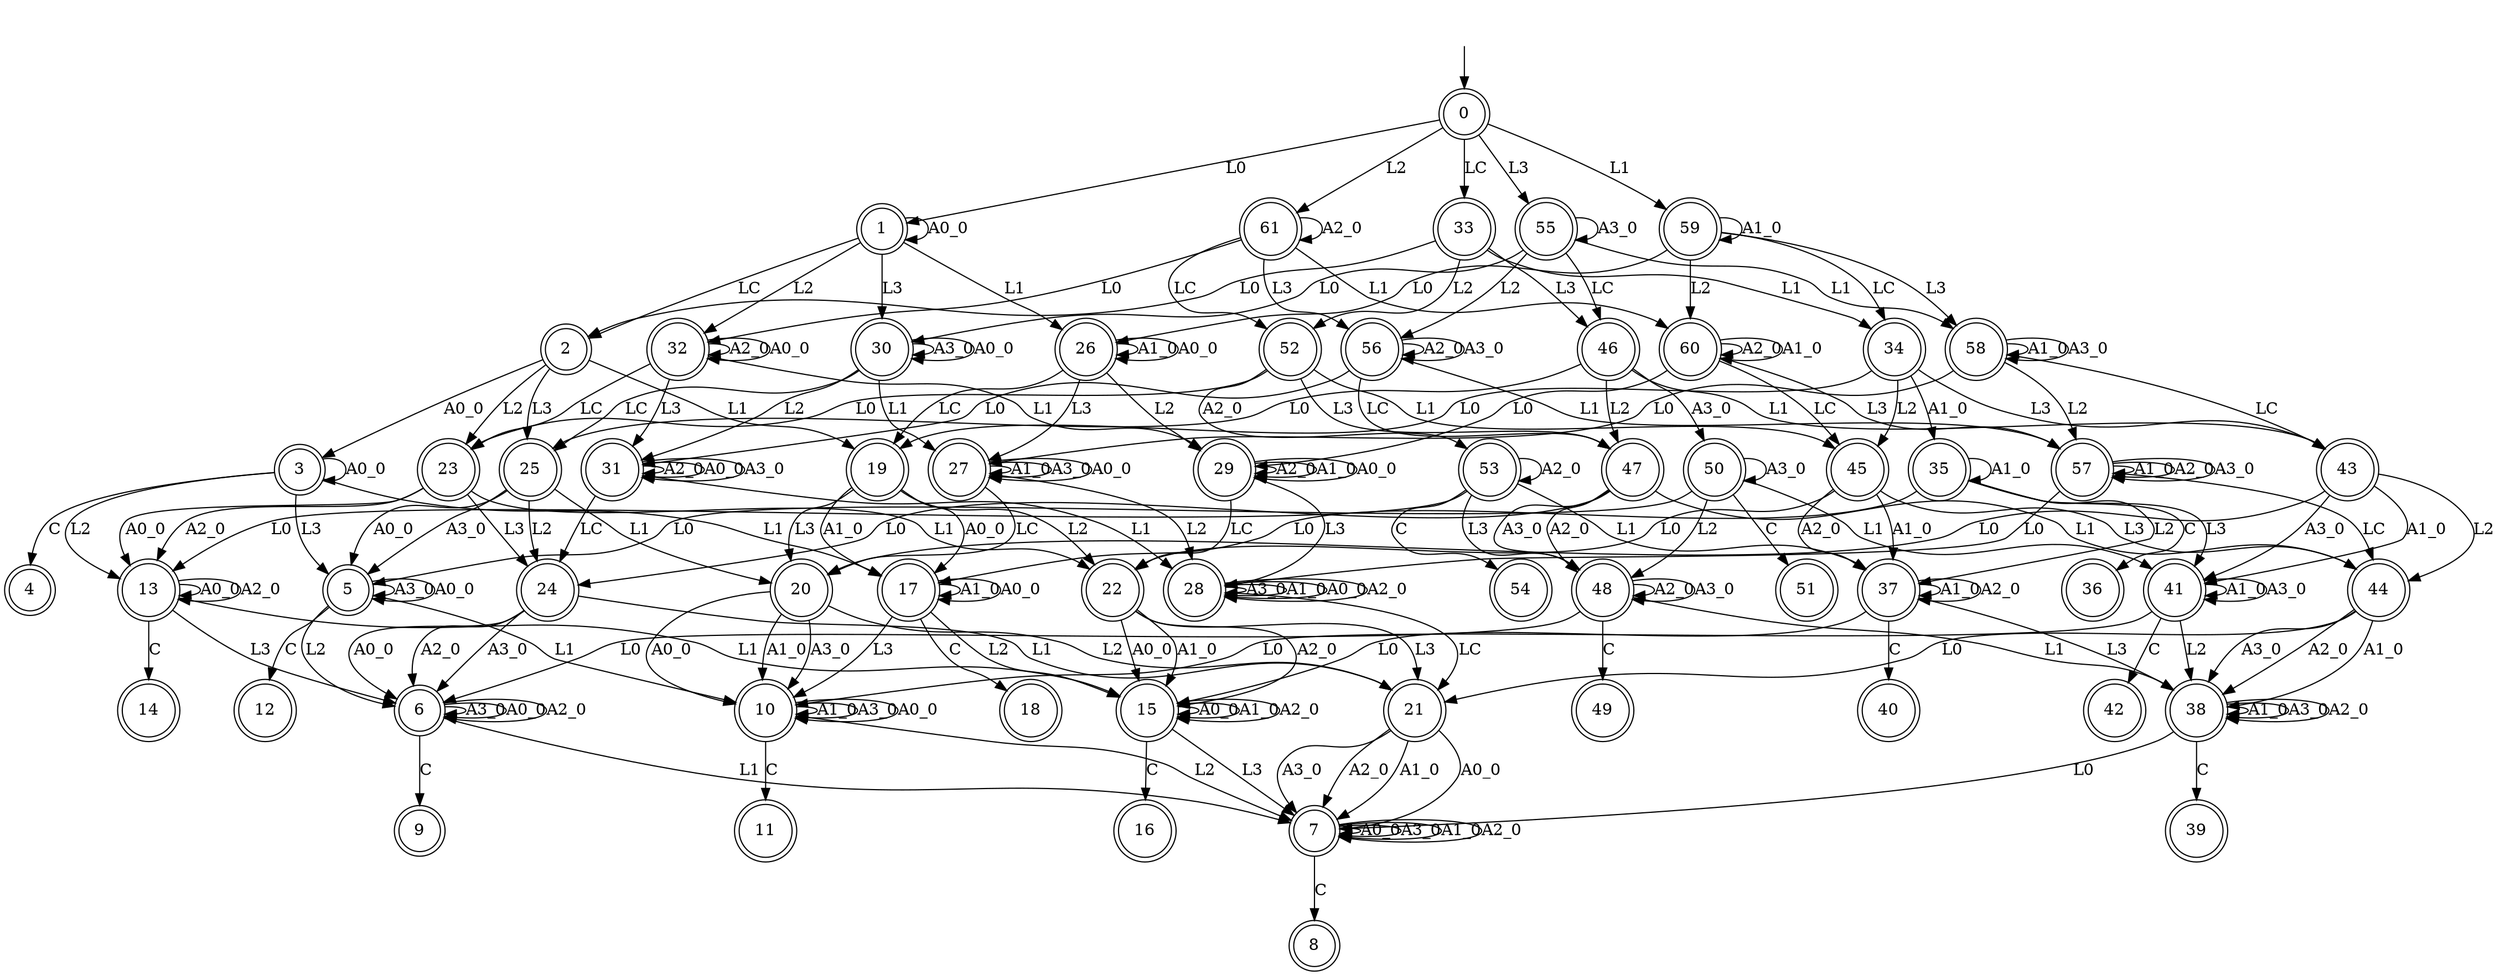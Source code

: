 digraph G {
  0 [ shape="doublecircle" label="0" ];
  1 [ shape="doublecircle" label="1" ];
  2 [ shape="doublecircle" label="2" ];
  3 [ shape="doublecircle" label="3" ];
  4 [ shape="doublecircle" label="4" ];
  5 [ shape="doublecircle" label="5" ];
  6 [ shape="doublecircle" label="6" ];
  7 [ shape="doublecircle" label="7" ];
  8 [ shape="doublecircle" label="8" ];
  9 [ shape="doublecircle" label="9" ];
  10 [ shape="doublecircle" label="10" ];
  11 [ shape="doublecircle" label="11" ];
  12 [ shape="doublecircle" label="12" ];
  13 [ shape="doublecircle" label="13" ];
  14 [ shape="doublecircle" label="14" ];
  15 [ shape="doublecircle" label="15" ];
  16 [ shape="doublecircle" label="16" ];
  17 [ shape="doublecircle" label="17" ];
  18 [ shape="doublecircle" label="18" ];
  19 [ shape="doublecircle" label="19" ];
  20 [ shape="doublecircle" label="20" ];
  21 [ shape="doublecircle" label="21" ];
  22 [ shape="doublecircle" label="22" ];
  23 [ shape="doublecircle" label="23" ];
  24 [ shape="doublecircle" label="24" ];
  25 [ shape="doublecircle" label="25" ];
  26 [ shape="doublecircle" label="26" ];
  27 [ shape="doublecircle" label="27" ];
  28 [ shape="doublecircle" label="28" ];
  29 [ shape="doublecircle" label="29" ];
  30 [ shape="doublecircle" label="30" ];
  31 [ shape="doublecircle" label="31" ];
  32 [ shape="doublecircle" label="32" ];
  33 [ shape="doublecircle" label="33" ];
  34 [ shape="doublecircle" label="34" ];
  35 [ shape="doublecircle" label="35" ];
  36 [ shape="doublecircle" label="36" ];
  37 [ shape="doublecircle" label="37" ];
  38 [ shape="doublecircle" label="38" ];
  39 [ shape="doublecircle" label="39" ];
  40 [ shape="doublecircle" label="40" ];
  41 [ shape="doublecircle" label="41" ];
  42 [ shape="doublecircle" label="42" ];
  43 [ shape="doublecircle" label="43" ];
  44 [ shape="doublecircle" label="44" ];
  45 [ shape="doublecircle" label="45" ];
  46 [ shape="doublecircle" label="46" ];
  47 [ shape="doublecircle" label="47" ];
  48 [ shape="doublecircle" label="48" ];
  49 [ shape="doublecircle" label="49" ];
  50 [ shape="doublecircle" label="50" ];
  51 [ shape="doublecircle" label="51" ];
  52 [ shape="doublecircle" label="52" ];
  53 [ shape="doublecircle" label="53" ];
  54 [ shape="doublecircle" label="54" ];
  55 [ shape="doublecircle" label="55" ];
  56 [ shape="doublecircle" label="56" ];
  57 [ shape="doublecircle" label="57" ];
  58 [ shape="doublecircle" label="58" ];
  59 [ shape="doublecircle" label="59" ];
  60 [ shape="doublecircle" label="60" ];
  61 [ shape="doublecircle" label="61" ];
  0 -> 1 [ label="L0" ];
  1 -> 1 [ label="A0_0" ];
  1 -> 2 [ label="LC" ];
  2 -> 3 [ label="A0_0" ];
  3 -> 3 [ label="A0_0" ];
  3 -> 4 [ label="C" ];
  3 -> 5 [ label="L3" ];
  5 -> 5 [ label="A3_0" ];
  5 -> 6 [ label="L2" ];
  6 -> 7 [ label="L1" ];
  7 -> 8 [ label="C" ];
  7 -> 7 [ label="A0_0" ];
  7 -> 7 [ label="A3_0" ];
  7 -> 7 [ label="A1_0" ];
  7 -> 7 [ label="A2_0" ];
  6 -> 6 [ label="A3_0" ];
  6 -> 9 [ label="C" ];
  6 -> 6 [ label="A0_0" ];
  6 -> 6 [ label="A2_0" ];
  5 -> 10 [ label="L1" ];
  10 -> 7 [ label="L2" ];
  10 -> 10 [ label="A1_0" ];
  10 -> 10 [ label="A3_0" ];
  10 -> 11 [ label="C" ];
  10 -> 10 [ label="A0_0" ];
  5 -> 5 [ label="A0_0" ];
  5 -> 12 [ label="C" ];
  3 -> 13 [ label="L2" ];
  13 -> 14 [ label="C" ];
  13 -> 13 [ label="A0_0" ];
  13 -> 13 [ label="A2_0" ];
  13 -> 15 [ label="L1" ];
  15 -> 15 [ label="A0_0" ];
  15 -> 7 [ label="L3" ];
  15 -> 15 [ label="A1_0" ];
  15 -> 15 [ label="A2_0" ];
  15 -> 16 [ label="C" ];
  13 -> 6 [ label="L3" ];
  3 -> 17 [ label="L1" ];
  17 -> 15 [ label="L2" ];
  17 -> 17 [ label="A1_0" ];
  17 -> 17 [ label="A0_0" ];
  17 -> 18 [ label="C" ];
  17 -> 10 [ label="L3" ];
  2 -> 19 [ label="L1" ];
  19 -> 20 [ label="L3" ];
  20 -> 21 [ label="L2" ];
  21 -> 7 [ label="A0_0" ];
  21 -> 7 [ label="A3_0" ];
  21 -> 7 [ label="A2_0" ];
  21 -> 7 [ label="A1_0" ];
  20 -> 10 [ label="A1_0" ];
  20 -> 10 [ label="A3_0" ];
  20 -> 10 [ label="A0_0" ];
  19 -> 17 [ label="A0_0" ];
  19 -> 22 [ label="L2" ];
  22 -> 15 [ label="A2_0" ];
  22 -> 15 [ label="A0_0" ];
  22 -> 15 [ label="A1_0" ];
  22 -> 21 [ label="L3" ];
  19 -> 17 [ label="A1_0" ];
  2 -> 23 [ label="L2" ];
  23 -> 22 [ label="L1" ];
  23 -> 13 [ label="A2_0" ];
  23 -> 24 [ label="L3" ];
  24 -> 6 [ label="A0_0" ];
  24 -> 6 [ label="A2_0" ];
  24 -> 6 [ label="A3_0" ];
  24 -> 21 [ label="L1" ];
  23 -> 13 [ label="A0_0" ];
  2 -> 25 [ label="L3" ];
  25 -> 20 [ label="L1" ];
  25 -> 5 [ label="A3_0" ];
  25 -> 5 [ label="A0_0" ];
  25 -> 24 [ label="L2" ];
  1 -> 26 [ label="L1" ];
  26 -> 27 [ label="L3" ];
  27 -> 20 [ label="LC" ];
  27 -> 28 [ label="L2" ];
  28 -> 21 [ label="LC" ];
  28 -> 28 [ label="A3_0" ];
  28 -> 28 [ label="A1_0" ];
  28 -> 28 [ label="A0_0" ];
  28 -> 28 [ label="A2_0" ];
  27 -> 27 [ label="A1_0" ];
  27 -> 27 [ label="A3_0" ];
  27 -> 27 [ label="A0_0" ];
  26 -> 26 [ label="A1_0" ];
  26 -> 26 [ label="A0_0" ];
  26 -> 19 [ label="LC" ];
  26 -> 29 [ label="L2" ];
  29 -> 22 [ label="LC" ];
  29 -> 29 [ label="A2_0" ];
  29 -> 29 [ label="A1_0" ];
  29 -> 29 [ label="A0_0" ];
  29 -> 28 [ label="L3" ];
  1 -> 30 [ label="L3" ];
  30 -> 30 [ label="A3_0" ];
  30 -> 25 [ label="LC" ];
  30 -> 31 [ label="L2" ];
  31 -> 31 [ label="A2_0" ];
  31 -> 31 [ label="A0_0" ];
  31 -> 24 [ label="LC" ];
  31 -> 31 [ label="A3_0" ];
  31 -> 28 [ label="L1" ];
  30 -> 27 [ label="L1" ];
  30 -> 30 [ label="A0_0" ];
  1 -> 32 [ label="L2" ];
  32 -> 32 [ label="A2_0" ];
  32 -> 31 [ label="L3" ];
  32 -> 23 [ label="LC" ];
  32 -> 29 [ label="L1" ];
  32 -> 32 [ label="A0_0" ];
  0 -> 33 [ label="LC" ];
  33 -> 34 [ label="L1" ];
  34 -> 35 [ label="A1_0" ];
  35 -> 36 [ label="C" ];
  35 -> 37 [ label="L2" ];
  37 -> 38 [ label="L3" ];
  38 -> 7 [ label="L0" ];
  38 -> 38 [ label="A1_0" ];
  38 -> 39 [ label="C" ];
  38 -> 38 [ label="A3_0" ];
  38 -> 38 [ label="A2_0" ];
  37 -> 37 [ label="A1_0" ];
  37 -> 40 [ label="C" ];
  37 -> 15 [ label="L0" ];
  37 -> 37 [ label="A2_0" ];
  35 -> 41 [ label="L3" ];
  41 -> 42 [ label="C" ];
  41 -> 41 [ label="A1_0" ];
  41 -> 41 [ label="A3_0" ];
  41 -> 10 [ label="L0" ];
  41 -> 38 [ label="L2" ];
  35 -> 17 [ label="L0" ];
  35 -> 35 [ label="A1_0" ];
  34 -> 43 [ label="L3" ];
  43 -> 20 [ label="L0" ];
  43 -> 41 [ label="A3_0" ];
  43 -> 44 [ label="L2" ];
  44 -> 38 [ label="A3_0" ];
  44 -> 38 [ label="A2_0" ];
  44 -> 38 [ label="A1_0" ];
  44 -> 21 [ label="L0" ];
  43 -> 41 [ label="A1_0" ];
  34 -> 19 [ label="L0" ];
  34 -> 45 [ label="L2" ];
  45 -> 37 [ label="A1_0" ];
  45 -> 37 [ label="A2_0" ];
  45 -> 22 [ label="L0" ];
  45 -> 44 [ label="L3" ];
  33 -> 46 [ label="L3" ];
  46 -> 43 [ label="L1" ];
  46 -> 47 [ label="L2" ];
  47 -> 48 [ label="A2_0" ];
  48 -> 38 [ label="L1" ];
  48 -> 49 [ label="C" ];
  48 -> 48 [ label="A2_0" ];
  48 -> 6 [ label="L0" ];
  48 -> 48 [ label="A3_0" ];
  47 -> 24 [ label="L0" ];
  47 -> 48 [ label="A3_0" ];
  47 -> 44 [ label="L1" ];
  46 -> 25 [ label="L0" ];
  46 -> 50 [ label="A3_0" ];
  50 -> 48 [ label="L2" ];
  50 -> 5 [ label="L0" ];
  50 -> 51 [ label="C" ];
  50 -> 41 [ label="L1" ];
  50 -> 50 [ label="A3_0" ];
  33 -> 2 [ label="L0" ];
  33 -> 52 [ label="L2" ];
  52 -> 45 [ label="L1" ];
  52 -> 53 [ label="A2_0" ];
  53 -> 54 [ label="C" ];
  53 -> 37 [ label="L1" ];
  53 -> 53 [ label="A2_0" ];
  53 -> 48 [ label="L3" ];
  53 -> 13 [ label="L0" ];
  52 -> 23 [ label="L0" ];
  52 -> 47 [ label="L3" ];
  0 -> 55 [ label="L3" ];
  55 -> 56 [ label="L2" ];
  56 -> 56 [ label="A2_0" ];
  56 -> 56 [ label="A3_0" ];
  56 -> 47 [ label="LC" ];
  56 -> 31 [ label="L0" ];
  56 -> 57 [ label="L1" ];
  57 -> 57 [ label="A1_0" ];
  57 -> 57 [ label="A2_0" ];
  57 -> 44 [ label="LC" ];
  57 -> 28 [ label="L0" ];
  57 -> 57 [ label="A3_0" ];
  55 -> 58 [ label="L1" ];
  58 -> 43 [ label="LC" ];
  58 -> 57 [ label="L2" ];
  58 -> 27 [ label="L0" ];
  58 -> 58 [ label="A1_0" ];
  58 -> 58 [ label="A3_0" ];
  55 -> 30 [ label="L0" ];
  55 -> 55 [ label="A3_0" ];
  55 -> 46 [ label="LC" ];
  0 -> 59 [ label="L1" ];
  59 -> 60 [ label="L2" ];
  60 -> 29 [ label="L0" ];
  60 -> 60 [ label="A2_0" ];
  60 -> 57 [ label="L3" ];
  60 -> 60 [ label="A1_0" ];
  60 -> 45 [ label="LC" ];
  59 -> 34 [ label="LC" ];
  59 -> 26 [ label="L0" ];
  59 -> 59 [ label="A1_0" ];
  59 -> 58 [ label="L3" ];
  0 -> 61 [ label="L2" ];
  61 -> 60 [ label="L1" ];
  61 -> 32 [ label="L0" ];
  61 -> 56 [ label="L3" ];
  61 -> 52 [ label="LC" ];
  61 -> 61 [ label="A2_0" ];
__start0 [label="", shape=none];
__start0 -> 0  [label=""];
}
